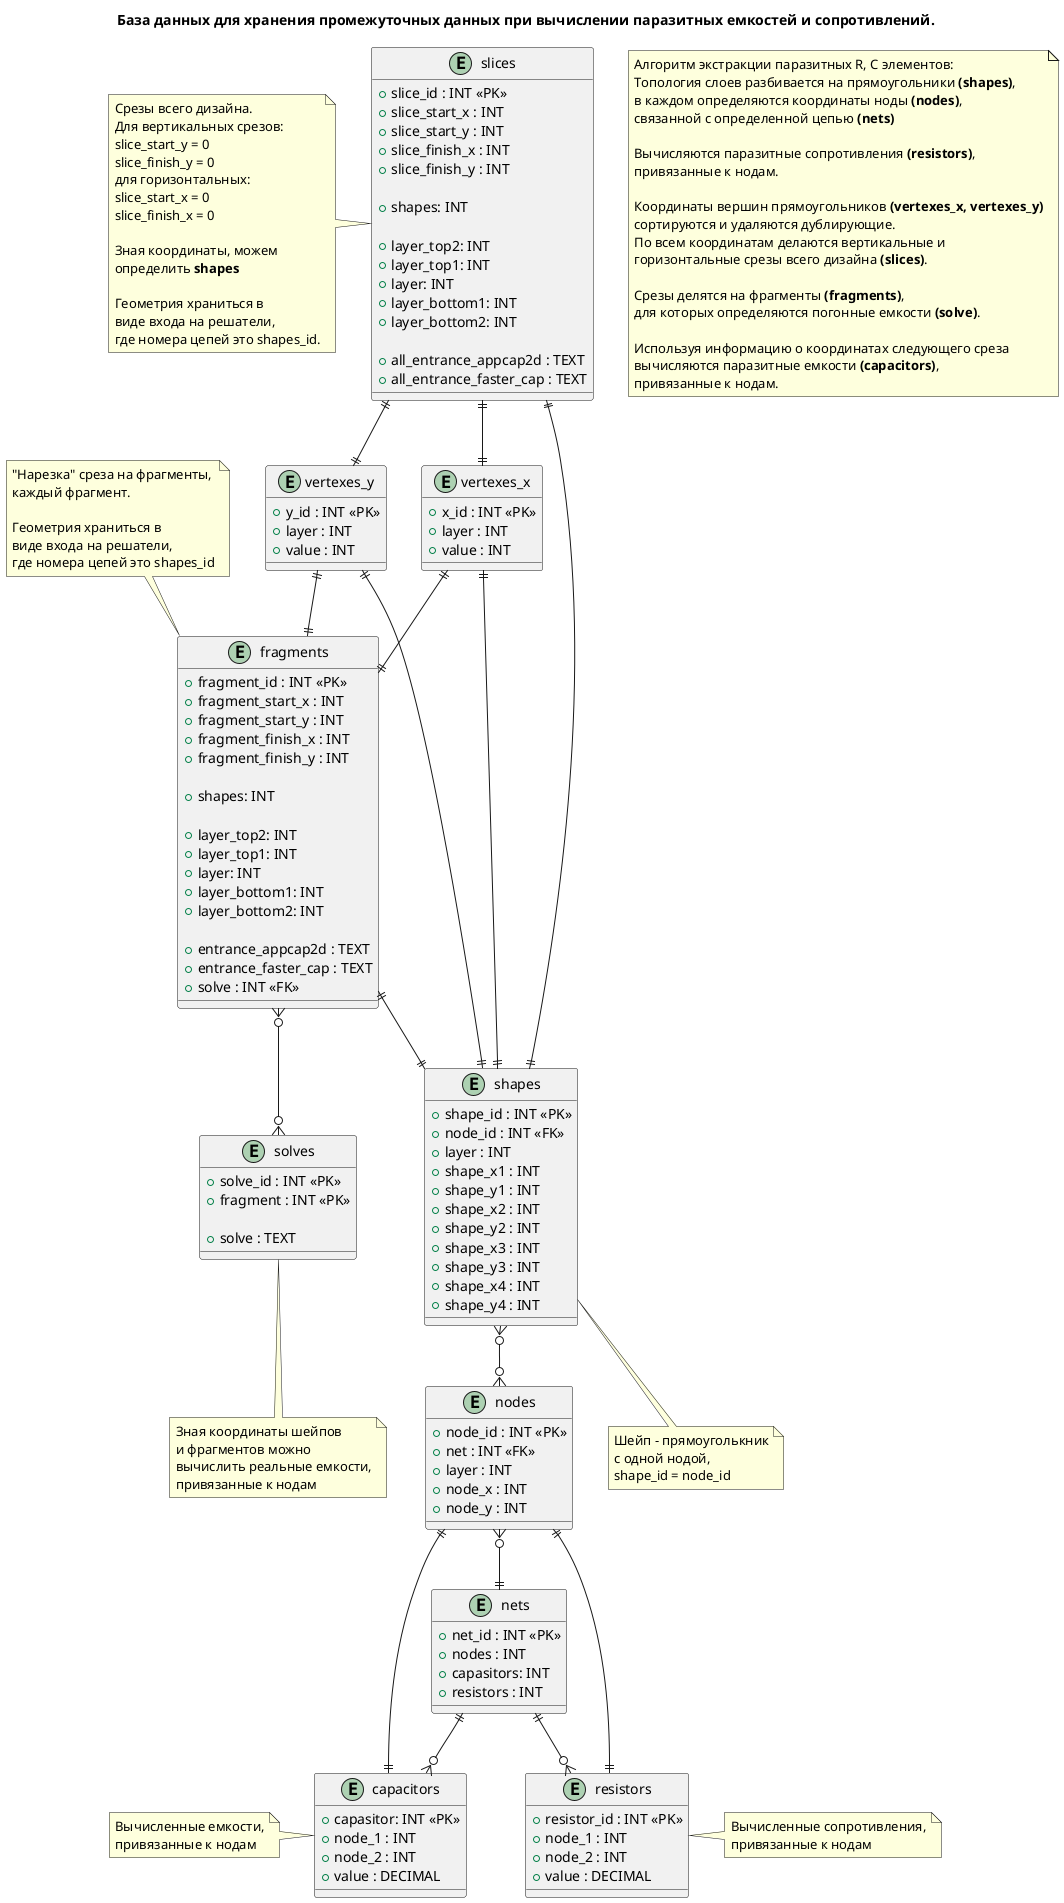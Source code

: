 @startuml
title База данных для хранения промежуточных данных при вычислении паразитных емкостей и сопротивлений.
note as N1
Алгоритм экстракции паразитных R, C элементов:
Топология слоев разбивается на прямоугольники **(shapes)**,
в каждом определяются координаты ноды **(nodes)**,
связанной с определенной цепью **(nets)**

Вычисляются паразитные сопротивления **(resistors)**,
привязанные к нодам.

Координаты вершин прямоугольников **(vertexes_x, vertexes_y)**
сортируются и удаляются дублирующие.
По всем координатам делаются вертикальные и 
горизонтальные срезы всего дизайна **(slices)**.

Срезы делятся на фрагменты **(fragments)**,
для которых определяются погонные емкости **(solve)**.

Используя информацию о координатах следующего среза
вычисляются паразитные емкости **(capacitors)**,
привязанные к нодам.
end note

entity "slices" {
    + slice_id : INT <<PK>>
    + slice_start_x : INT 
    + slice_start_y : INT 
    + slice_finish_x : INT
    + slice_finish_y : INT

    + shapes: INT
    
    + layer_top2: INT
    + layer_top1: INT
    + layer: INT
    + layer_bottom1: INT
    + layer_bottom2: INT
    
    + all_entrance_appсap2d : TEXT
    + all_entrance_faster_cap : TEXT
}
note left of slices
Срезы всего дизайна.
Для вертикальных срезов:
slice_start_y = 0
slice_finish_y = 0
для горизонтальных:
slice_start_x = 0
slice_finish_x = 0

Зная координаты, можем 
определить **shapes**

Геометрия храниться в 
виде входа на решатели, 
где номера цепей это shapes_id.
end note
entity "shapes" {
    + shape_id : INT <<PK>>
    + node_id : INT <<FK>>
    + layer : INT
    + shape_x1 : INT
    + shape_y1 : INT
    + shape_x2 : INT
    + shape_y2 : INT
    + shape_x3 : INT
    + shape_y3 : INT
    + shape_x4 : INT
    + shape_y4 : INT
}
note bottom of shapes
Шейп - прямоуголькник
с одной нодой, 
shape_id = node_id
end note
entity "nodes" {
    + node_id : INT <<PK>>
    + net : INT <<FK>>
    + layer : INT
    + node_x : INT
    + node_y : INT
}
entity "vertexes_x" {
    + x_id : INT <<PK>>
    + layer : INT
    + value : INT
}
entity "vertexes_y" {
    + y_id : INT <<PK>>
    + layer : INT
    + value : INT
}
entity "fragments" {
    + fragment_id : INT <<PK>>
    + fragment_start_x : INT 
    + fragment_start_y : INT 
    + fragment_finish_x : INT
    + fragment_finish_y : INT

    + shapes: INT
    
    + layer_top2: INT
    + layer_top1: INT
    + layer: INT
    + layer_bottom1: INT
    + layer_bottom2: INT
    
    + entrance_appcap2d : TEXT
    + entrance_faster_cap : TEXT
    + solve : INT <<FK>>
}
note top  of fragments
"Нарезка" среза на фрагменты,
каждый фрагмент.

Геометрия храниться в 
виде входа на решатели, 
где номера цепей это shapes_id
end note

entity "solves" {
    + solve_id : INT <<PK>>
    + fragment : INT <<PK>>
       
    + solve : TEXT
}
note bottom of solves
Зная координаты шейпов 
и фрагментов можно
вычислить реальные емкости,
привязанные к нодам 
end note
entity "capacitors" {
    + capasitor: INT <<PK>>
    + node_1 : INT
    + node_2 : INT
    + value : DECIMAL
}
note left of capacitors
Вычисленные емкости,
привязанные к нодам
end note
entity "resistors" {
    + resistor_id : INT <<PK>>
    + node_1 : INT
    + node_2 : INT
    + value : DECIMAL
}
note right of resistors
Вычисленные сопротивления,
привязанные к нодам
end note
entity "nets" {
    + net_id : INT <<PK>>
    + nodes : INT
    + capasitors: INT
    + resistors : INT
}
shapes }o--o{ nodes
vertexes_x ||--|| shapes
vertexes_y ||--|| shapes
vertexes_x ||--|| fragments
vertexes_y ||--|| fragments
fragments ||--|| shapes
fragments }o--o{ solves

slices ||--|| shapes
slices ||--|| vertexes_x
slices ||--|| vertexes_y
capacitors ||--||  nodes
resistors ||--|| nodes
nets ||--o{ capacitors
nets ||--o{ resistors
nodes }o--|| nets
@enduml